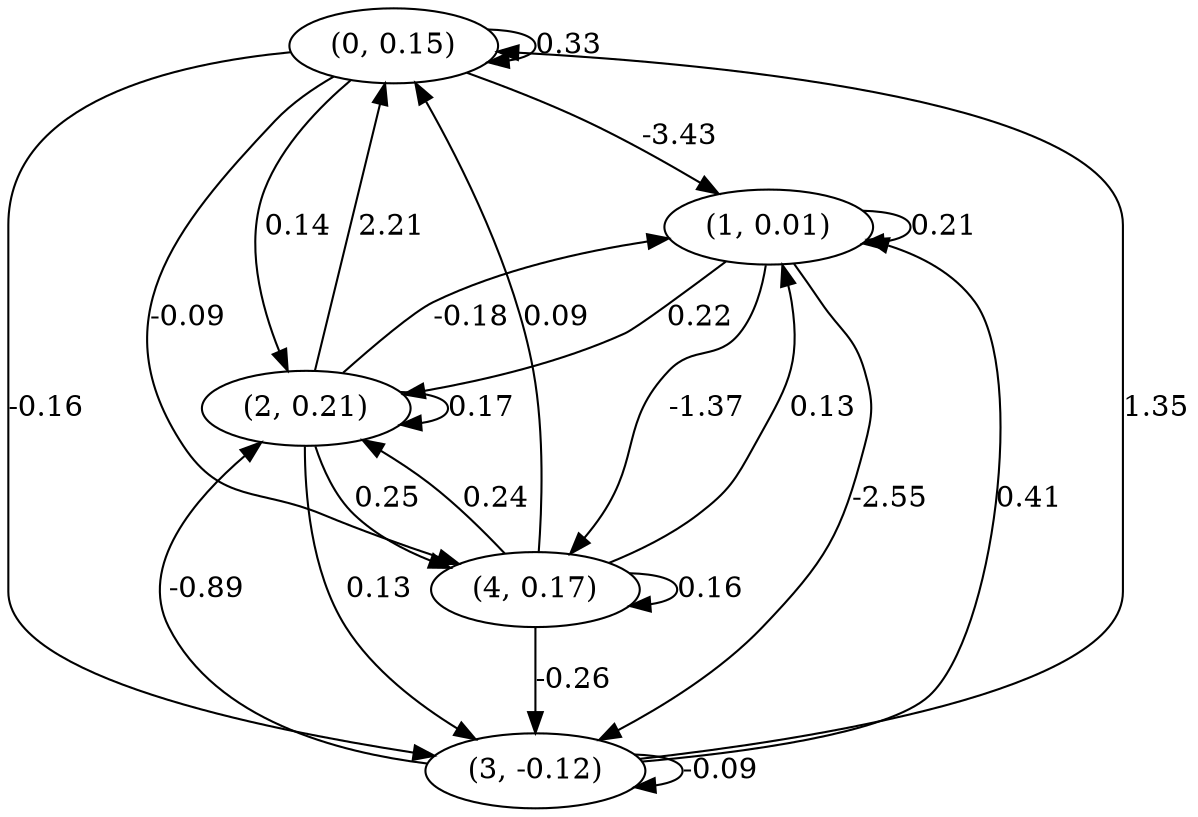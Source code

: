 digraph {
    0 [ label = "(0, 0.15)" ]
    1 [ label = "(1, 0.01)" ]
    2 [ label = "(2, 0.21)" ]
    3 [ label = "(3, -0.12)" ]
    4 [ label = "(4, 0.17)" ]
    0 -> 0 [ label = "0.33" ]
    1 -> 1 [ label = "0.21" ]
    2 -> 2 [ label = "0.17" ]
    3 -> 3 [ label = "-0.09" ]
    4 -> 4 [ label = "0.16" ]
    2 -> 0 [ label = "2.21" ]
    3 -> 0 [ label = "1.35" ]
    4 -> 0 [ label = "0.09" ]
    0 -> 1 [ label = "-3.43" ]
    2 -> 1 [ label = "-0.18" ]
    3 -> 1 [ label = "0.41" ]
    4 -> 1 [ label = "0.13" ]
    0 -> 2 [ label = "0.14" ]
    1 -> 2 [ label = "0.22" ]
    3 -> 2 [ label = "-0.89" ]
    4 -> 2 [ label = "0.24" ]
    0 -> 3 [ label = "-0.16" ]
    1 -> 3 [ label = "-2.55" ]
    2 -> 3 [ label = "0.13" ]
    4 -> 3 [ label = "-0.26" ]
    0 -> 4 [ label = "-0.09" ]
    1 -> 4 [ label = "-1.37" ]
    2 -> 4 [ label = "0.25" ]
}

